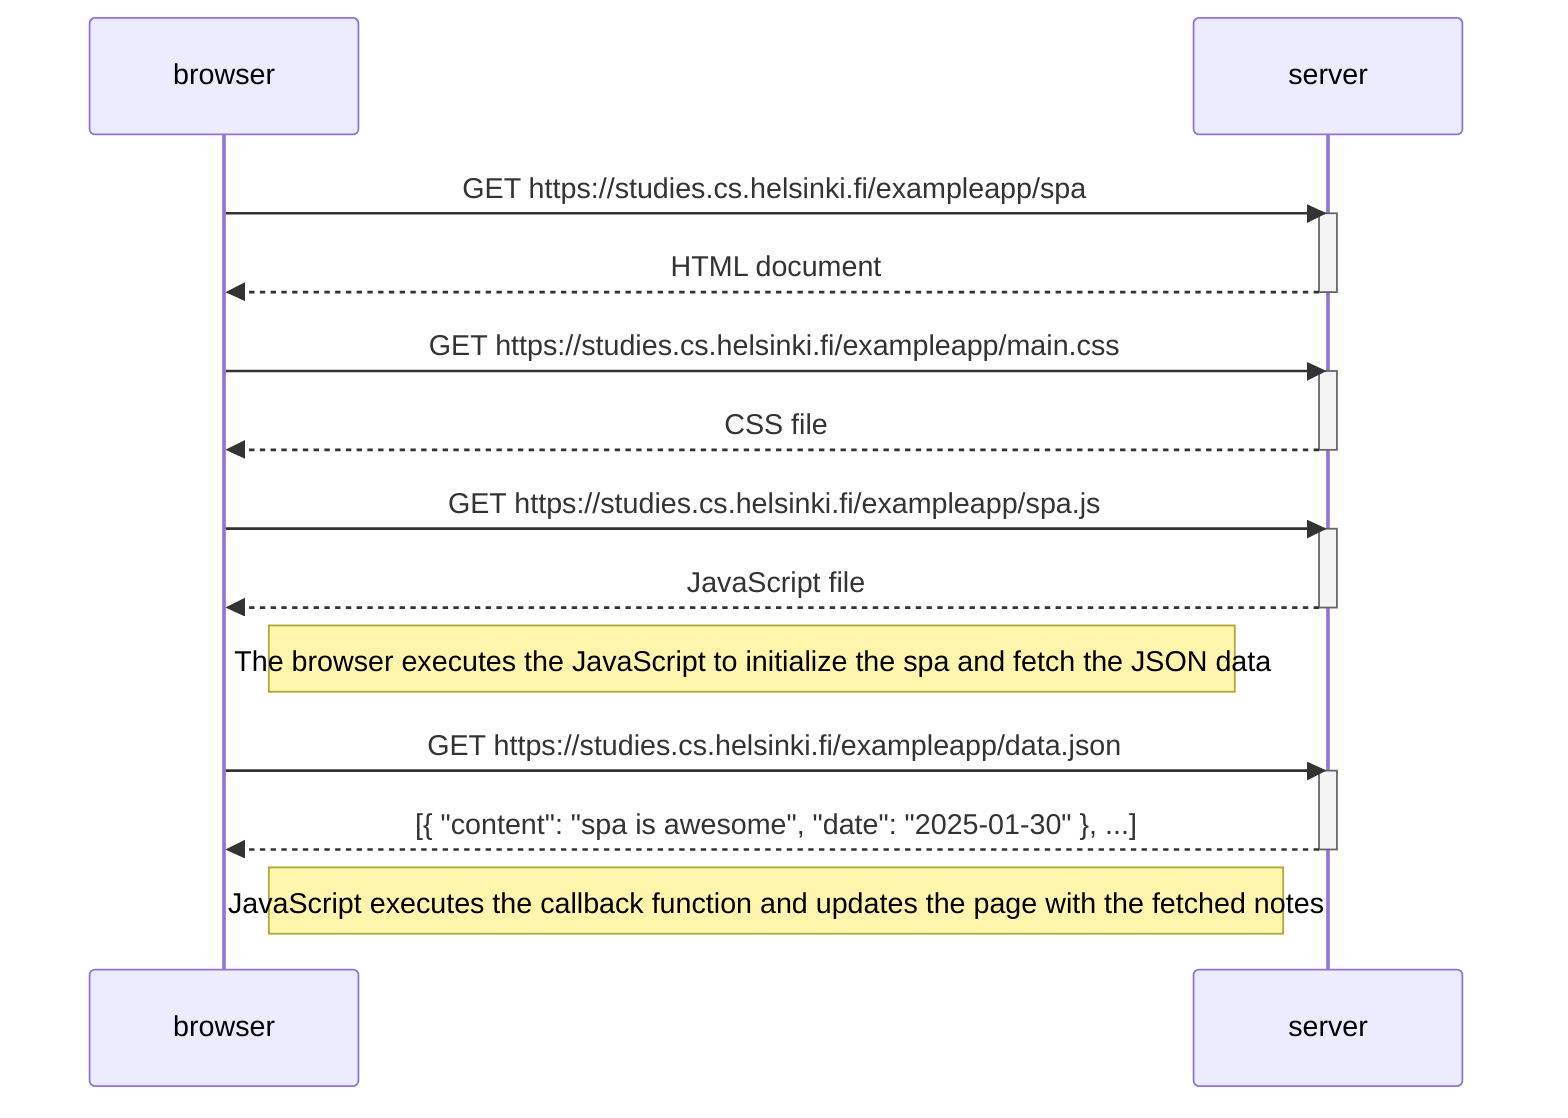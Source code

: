 sequenceDiagram
    participant browser
    participant server

    browser->>server: GET https://studies.cs.helsinki.fi/exampleapp/spa
    activate server
    server-->>browser: HTML document
    deactivate server

    browser->>server: GET https://studies.cs.helsinki.fi/exampleapp/main.css
    activate server
    server-->>browser: CSS file
    deactivate server

    browser->>server: GET https://studies.cs.helsinki.fi/exampleapp/spa.js
    activate server
    server-->>browser: JavaScript file
    deactivate server

    Note right of browser: The browser executes the JavaScript to initialize the spa and fetch the JSON data

    browser->>server: GET https://studies.cs.helsinki.fi/exampleapp/data.json
    activate server
    server-->>browser: [{ "content": "spa is awesome", "date": "2025-01-30" }, ...]
    deactivate server

    Note right of browser: JavaScript executes the callback function and updates the page with the fetched notes